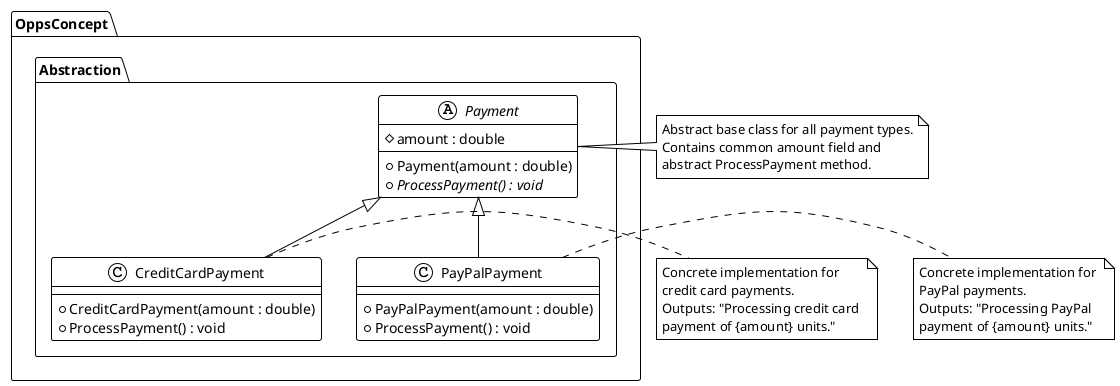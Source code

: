 @startuml Payment Class Diagram

!theme plain

namespace OppsConcept.Abstraction {
    abstract class Payment {
        # amount : double
        + Payment(amount : double)
        + {abstract} ProcessPayment() : void
    }

    class CreditCardPayment {
        + CreditCardPayment(amount : double)
        + ProcessPayment() : void
    }

    class PayPalPayment {
        + PayPalPayment(amount : double)
        + ProcessPayment() : void
    }

    Payment <|-- CreditCardPayment
    Payment <|-- PayPalPayment
}

note right of Payment
    Abstract base class for all payment types.
    Contains common amount field and 
    abstract ProcessPayment method.
end note

note right of CreditCardPayment
    Concrete implementation for 
    credit card payments.
    Outputs: "Processing credit card 
    payment of {amount} units."
end note

note right of PayPalPayment
    Concrete implementation for 
    PayPal payments.
    Outputs: "Processing PayPal 
    payment of {amount} units."
end note

@enduml
